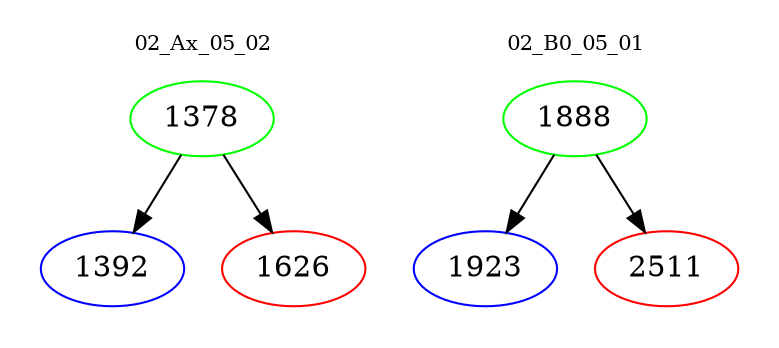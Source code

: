 digraph{
subgraph cluster_0 {
color = white
label = "02_Ax_05_02";
fontsize=10;
T0_1378 [label="1378", color="green"]
T0_1378 -> T0_1392 [color="black"]
T0_1392 [label="1392", color="blue"]
T0_1378 -> T0_1626 [color="black"]
T0_1626 [label="1626", color="red"]
}
subgraph cluster_1 {
color = white
label = "02_B0_05_01";
fontsize=10;
T1_1888 [label="1888", color="green"]
T1_1888 -> T1_1923 [color="black"]
T1_1923 [label="1923", color="blue"]
T1_1888 -> T1_2511 [color="black"]
T1_2511 [label="2511", color="red"]
}
}
